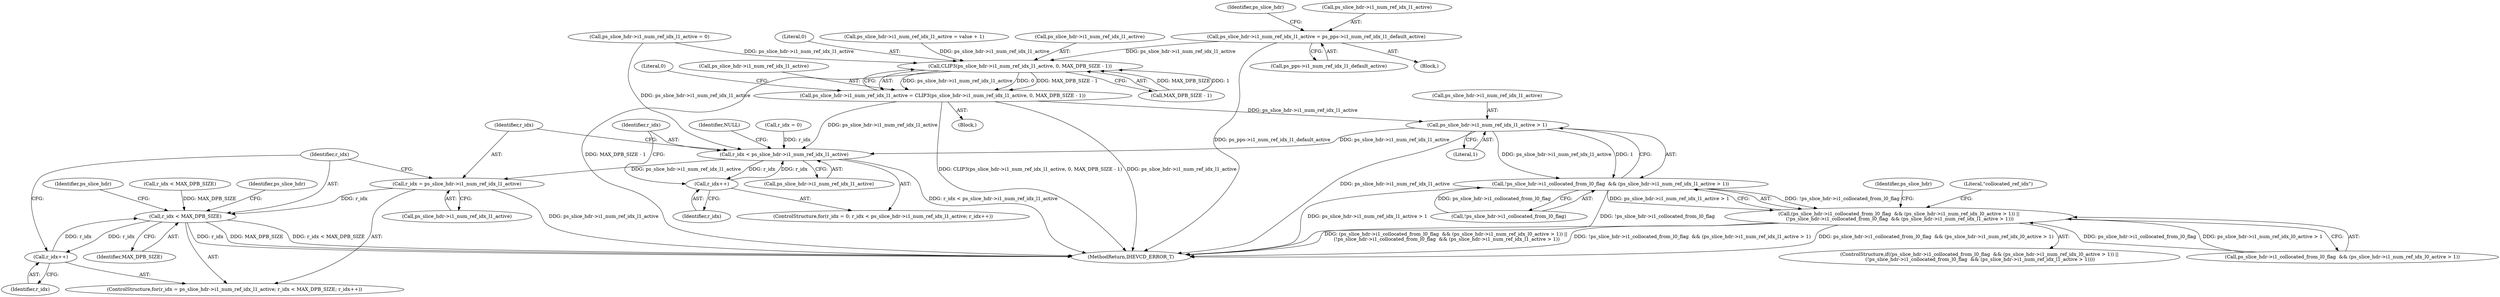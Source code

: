 digraph "0_Android_913d9e8d93d6b81bb8eac3fc2c1426651f5b259d@pointer" {
"1001229" [label="(Call,ps_slice_hdr->i1_num_ref_idx_l1_active = ps_pps->i1_num_ref_idx_l1_default_active)"];
"1001252" [label="(Call,CLIP3(ps_slice_hdr->i1_num_ref_idx_l1_active, 0, MAX_DPB_SIZE - 1))"];
"1001248" [label="(Call,ps_slice_hdr->i1_num_ref_idx_l1_active = CLIP3(ps_slice_hdr->i1_num_ref_idx_l1_active, 0, MAX_DPB_SIZE - 1))"];
"1001380" [label="(Call,ps_slice_hdr->i1_num_ref_idx_l1_active > 1)"];
"1001375" [label="(Call,!ps_slice_hdr->i1_collocated_from_l0_flag  && (ps_slice_hdr->i1_num_ref_idx_l1_active > 1))"];
"1001365" [label="(Call,(ps_slice_hdr->i1_collocated_from_l0_flag  && (ps_slice_hdr->i1_num_ref_idx_l0_active > 1)) ||\n (!ps_slice_hdr->i1_collocated_from_l0_flag  && (ps_slice_hdr->i1_num_ref_idx_l1_active > 1)))"];
"1002356" [label="(Call,r_idx < ps_slice_hdr->i1_num_ref_idx_l1_active)"];
"1002361" [label="(Call,r_idx++)"];
"1002398" [label="(Call,r_idx = ps_slice_hdr->i1_num_ref_idx_l1_active)"];
"1002403" [label="(Call,r_idx < MAX_DPB_SIZE)"];
"1002406" [label="(Call,r_idx++)"];
"1002397" [label="(ControlStructure,for(r_idx = ps_slice_hdr->i1_num_ref_idx_l1_active; r_idx < MAX_DPB_SIZE; r_idx++))"];
"1002362" [label="(Identifier,r_idx)"];
"1001384" [label="(Literal,1)"];
"1001366" [label="(Call,ps_slice_hdr->i1_collocated_from_l0_flag  && (ps_slice_hdr->i1_num_ref_idx_l0_active > 1))"];
"1002617" [label="(MethodReturn,IHEVCD_ERROR_T)"];
"1001364" [label="(ControlStructure,if((ps_slice_hdr->i1_collocated_from_l0_flag  && (ps_slice_hdr->i1_num_ref_idx_l0_active > 1)) ||\n (!ps_slice_hdr->i1_collocated_from_l0_flag  && (ps_slice_hdr->i1_num_ref_idx_l1_active > 1))))"];
"1002366" [label="(Identifier,NULL)"];
"1002405" [label="(Identifier,MAX_DPB_SIZE)"];
"1001141" [label="(Call,ps_slice_hdr->i1_num_ref_idx_l1_active = 0)"];
"1001380" [label="(Call,ps_slice_hdr->i1_num_ref_idx_l1_active > 1)"];
"1001238" [label="(Identifier,ps_slice_hdr)"];
"1001257" [label="(Call,MAX_DPB_SIZE - 1)"];
"1001249" [label="(Call,ps_slice_hdr->i1_num_ref_idx_l1_active)"];
"1002406" [label="(Call,r_idx++)"];
"1001229" [label="(Call,ps_slice_hdr->i1_num_ref_idx_l1_active = ps_pps->i1_num_ref_idx_l1_default_active)"];
"1001397" [label="(Identifier,ps_slice_hdr)"];
"1002398" [label="(Call,r_idx = ps_slice_hdr->i1_num_ref_idx_l1_active)"];
"1002324" [label="(Call,r_idx < MAX_DPB_SIZE)"];
"1002352" [label="(ControlStructure,for(r_idx = 0; r_idx < ps_slice_hdr->i1_num_ref_idx_l1_active; r_idx++))"];
"1002407" [label="(Identifier,r_idx)"];
"1002404" [label="(Identifier,r_idx)"];
"1001256" [label="(Literal,0)"];
"1001233" [label="(Call,ps_pps->i1_num_ref_idx_l1_default_active)"];
"1001381" [label="(Call,ps_slice_hdr->i1_num_ref_idx_l1_active)"];
"1001376" [label="(Call,!ps_slice_hdr->i1_collocated_from_l0_flag)"];
"1001375" [label="(Call,!ps_slice_hdr->i1_collocated_from_l0_flag  && (ps_slice_hdr->i1_num_ref_idx_l1_active > 1))"];
"1001228" [label="(Block,)"];
"1001248" [label="(Call,ps_slice_hdr->i1_num_ref_idx_l1_active = CLIP3(ps_slice_hdr->i1_num_ref_idx_l1_active, 0, MAX_DPB_SIZE - 1))"];
"1002361" [label="(Call,r_idx++)"];
"1001387" [label="(Literal,\"collocated_ref_idx\")"];
"1001168" [label="(Block,)"];
"1002353" [label="(Call,r_idx = 0)"];
"1002357" [label="(Identifier,r_idx)"];
"1001206" [label="(Call,ps_slice_hdr->i1_num_ref_idx_l1_active = value + 1)"];
"1002400" [label="(Call,ps_slice_hdr->i1_num_ref_idx_l1_active)"];
"1002434" [label="(Identifier,ps_slice_hdr)"];
"1001262" [label="(Literal,0)"];
"1002358" [label="(Call,ps_slice_hdr->i1_num_ref_idx_l1_active)"];
"1002403" [label="(Call,r_idx < MAX_DPB_SIZE)"];
"1001252" [label="(Call,CLIP3(ps_slice_hdr->i1_num_ref_idx_l1_active, 0, MAX_DPB_SIZE - 1))"];
"1001253" [label="(Call,ps_slice_hdr->i1_num_ref_idx_l1_active)"];
"1002356" [label="(Call,r_idx < ps_slice_hdr->i1_num_ref_idx_l1_active)"];
"1002413" [label="(Identifier,ps_slice_hdr)"];
"1001230" [label="(Call,ps_slice_hdr->i1_num_ref_idx_l1_active)"];
"1001365" [label="(Call,(ps_slice_hdr->i1_collocated_from_l0_flag  && (ps_slice_hdr->i1_num_ref_idx_l0_active > 1)) ||\n (!ps_slice_hdr->i1_collocated_from_l0_flag  && (ps_slice_hdr->i1_num_ref_idx_l1_active > 1)))"];
"1002399" [label="(Identifier,r_idx)"];
"1001229" -> "1001228"  [label="AST: "];
"1001229" -> "1001233"  [label="CFG: "];
"1001230" -> "1001229"  [label="AST: "];
"1001233" -> "1001229"  [label="AST: "];
"1001238" -> "1001229"  [label="CFG: "];
"1001229" -> "1002617"  [label="DDG: ps_pps->i1_num_ref_idx_l1_default_active"];
"1001229" -> "1001252"  [label="DDG: ps_slice_hdr->i1_num_ref_idx_l1_active"];
"1001252" -> "1001248"  [label="AST: "];
"1001252" -> "1001257"  [label="CFG: "];
"1001253" -> "1001252"  [label="AST: "];
"1001256" -> "1001252"  [label="AST: "];
"1001257" -> "1001252"  [label="AST: "];
"1001248" -> "1001252"  [label="CFG: "];
"1001252" -> "1002617"  [label="DDG: MAX_DPB_SIZE - 1"];
"1001252" -> "1001248"  [label="DDG: ps_slice_hdr->i1_num_ref_idx_l1_active"];
"1001252" -> "1001248"  [label="DDG: 0"];
"1001252" -> "1001248"  [label="DDG: MAX_DPB_SIZE - 1"];
"1001141" -> "1001252"  [label="DDG: ps_slice_hdr->i1_num_ref_idx_l1_active"];
"1001206" -> "1001252"  [label="DDG: ps_slice_hdr->i1_num_ref_idx_l1_active"];
"1001257" -> "1001252"  [label="DDG: MAX_DPB_SIZE"];
"1001257" -> "1001252"  [label="DDG: 1"];
"1001248" -> "1001168"  [label="AST: "];
"1001249" -> "1001248"  [label="AST: "];
"1001262" -> "1001248"  [label="CFG: "];
"1001248" -> "1002617"  [label="DDG: ps_slice_hdr->i1_num_ref_idx_l1_active"];
"1001248" -> "1002617"  [label="DDG: CLIP3(ps_slice_hdr->i1_num_ref_idx_l1_active, 0, MAX_DPB_SIZE - 1)"];
"1001248" -> "1001380"  [label="DDG: ps_slice_hdr->i1_num_ref_idx_l1_active"];
"1001248" -> "1002356"  [label="DDG: ps_slice_hdr->i1_num_ref_idx_l1_active"];
"1001380" -> "1001375"  [label="AST: "];
"1001380" -> "1001384"  [label="CFG: "];
"1001381" -> "1001380"  [label="AST: "];
"1001384" -> "1001380"  [label="AST: "];
"1001375" -> "1001380"  [label="CFG: "];
"1001380" -> "1002617"  [label="DDG: ps_slice_hdr->i1_num_ref_idx_l1_active"];
"1001380" -> "1001375"  [label="DDG: ps_slice_hdr->i1_num_ref_idx_l1_active"];
"1001380" -> "1001375"  [label="DDG: 1"];
"1001380" -> "1002356"  [label="DDG: ps_slice_hdr->i1_num_ref_idx_l1_active"];
"1001375" -> "1001365"  [label="AST: "];
"1001375" -> "1001376"  [label="CFG: "];
"1001376" -> "1001375"  [label="AST: "];
"1001365" -> "1001375"  [label="CFG: "];
"1001375" -> "1002617"  [label="DDG: ps_slice_hdr->i1_num_ref_idx_l1_active > 1"];
"1001375" -> "1002617"  [label="DDG: !ps_slice_hdr->i1_collocated_from_l0_flag"];
"1001375" -> "1001365"  [label="DDG: !ps_slice_hdr->i1_collocated_from_l0_flag"];
"1001375" -> "1001365"  [label="DDG: ps_slice_hdr->i1_num_ref_idx_l1_active > 1"];
"1001376" -> "1001375"  [label="DDG: ps_slice_hdr->i1_collocated_from_l0_flag"];
"1001365" -> "1001364"  [label="AST: "];
"1001365" -> "1001366"  [label="CFG: "];
"1001366" -> "1001365"  [label="AST: "];
"1001387" -> "1001365"  [label="CFG: "];
"1001397" -> "1001365"  [label="CFG: "];
"1001365" -> "1002617"  [label="DDG: ps_slice_hdr->i1_collocated_from_l0_flag  && (ps_slice_hdr->i1_num_ref_idx_l0_active > 1)"];
"1001365" -> "1002617"  [label="DDG: (ps_slice_hdr->i1_collocated_from_l0_flag  && (ps_slice_hdr->i1_num_ref_idx_l0_active > 1)) ||\n (!ps_slice_hdr->i1_collocated_from_l0_flag  && (ps_slice_hdr->i1_num_ref_idx_l1_active > 1))"];
"1001365" -> "1002617"  [label="DDG: !ps_slice_hdr->i1_collocated_from_l0_flag  && (ps_slice_hdr->i1_num_ref_idx_l1_active > 1)"];
"1001366" -> "1001365"  [label="DDG: ps_slice_hdr->i1_collocated_from_l0_flag"];
"1001366" -> "1001365"  [label="DDG: ps_slice_hdr->i1_num_ref_idx_l0_active > 1"];
"1002356" -> "1002352"  [label="AST: "];
"1002356" -> "1002358"  [label="CFG: "];
"1002357" -> "1002356"  [label="AST: "];
"1002358" -> "1002356"  [label="AST: "];
"1002366" -> "1002356"  [label="CFG: "];
"1002399" -> "1002356"  [label="CFG: "];
"1002356" -> "1002617"  [label="DDG: r_idx < ps_slice_hdr->i1_num_ref_idx_l1_active"];
"1002361" -> "1002356"  [label="DDG: r_idx"];
"1002353" -> "1002356"  [label="DDG: r_idx"];
"1001141" -> "1002356"  [label="DDG: ps_slice_hdr->i1_num_ref_idx_l1_active"];
"1002356" -> "1002361"  [label="DDG: r_idx"];
"1002356" -> "1002398"  [label="DDG: ps_slice_hdr->i1_num_ref_idx_l1_active"];
"1002361" -> "1002352"  [label="AST: "];
"1002361" -> "1002362"  [label="CFG: "];
"1002362" -> "1002361"  [label="AST: "];
"1002357" -> "1002361"  [label="CFG: "];
"1002398" -> "1002397"  [label="AST: "];
"1002398" -> "1002400"  [label="CFG: "];
"1002399" -> "1002398"  [label="AST: "];
"1002400" -> "1002398"  [label="AST: "];
"1002404" -> "1002398"  [label="CFG: "];
"1002398" -> "1002617"  [label="DDG: ps_slice_hdr->i1_num_ref_idx_l1_active"];
"1002398" -> "1002403"  [label="DDG: r_idx"];
"1002403" -> "1002397"  [label="AST: "];
"1002403" -> "1002405"  [label="CFG: "];
"1002404" -> "1002403"  [label="AST: "];
"1002405" -> "1002403"  [label="AST: "];
"1002413" -> "1002403"  [label="CFG: "];
"1002434" -> "1002403"  [label="CFG: "];
"1002403" -> "1002617"  [label="DDG: r_idx < MAX_DPB_SIZE"];
"1002403" -> "1002617"  [label="DDG: r_idx"];
"1002403" -> "1002617"  [label="DDG: MAX_DPB_SIZE"];
"1002406" -> "1002403"  [label="DDG: r_idx"];
"1002324" -> "1002403"  [label="DDG: MAX_DPB_SIZE"];
"1002403" -> "1002406"  [label="DDG: r_idx"];
"1002406" -> "1002397"  [label="AST: "];
"1002406" -> "1002407"  [label="CFG: "];
"1002407" -> "1002406"  [label="AST: "];
"1002404" -> "1002406"  [label="CFG: "];
}
